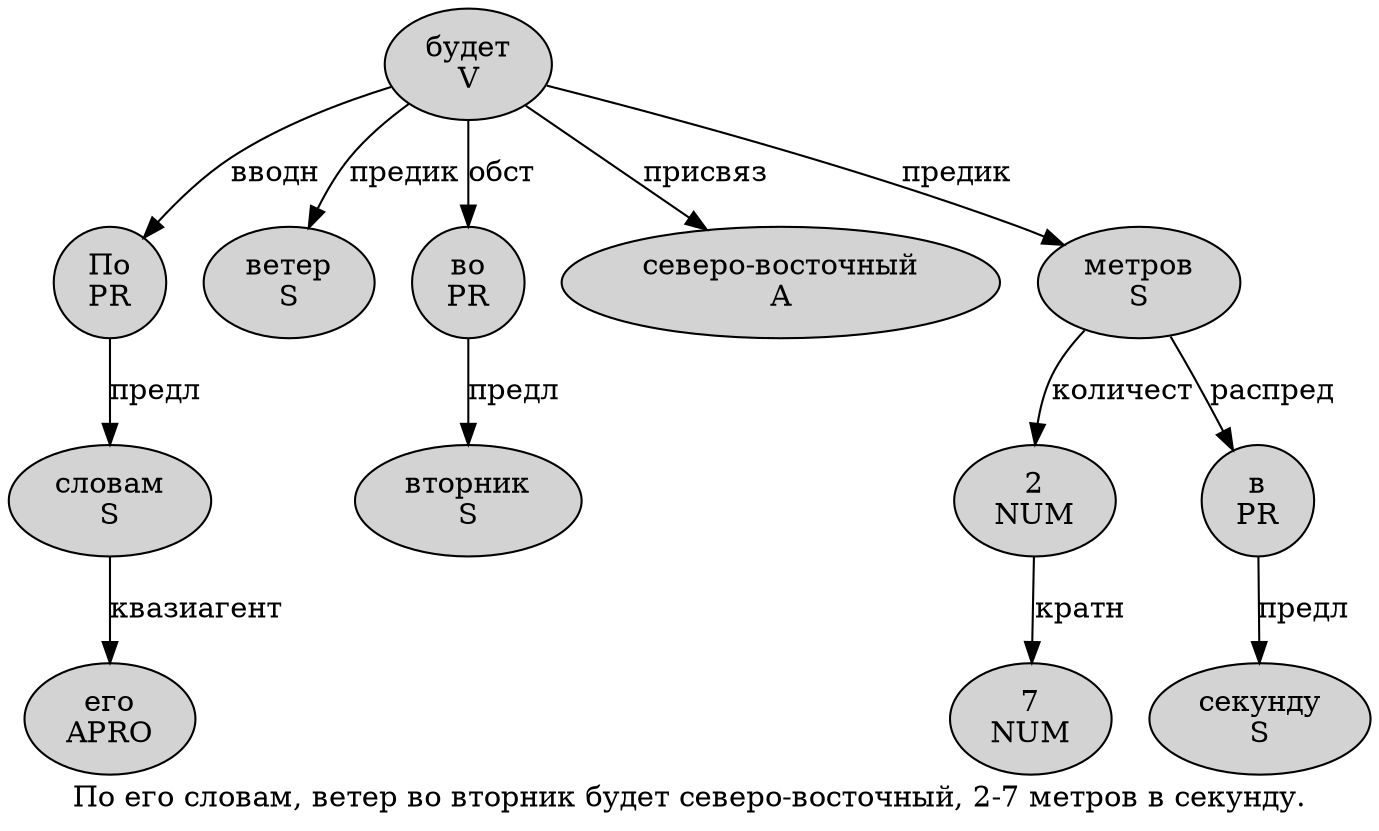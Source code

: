 digraph SENTENCE_899 {
	graph [label="По его словам, ветер во вторник будет северо-восточный, 2-7 метров в секунду."]
	node [style=filled]
		0 [label="По
PR" color="" fillcolor=lightgray penwidth=1 shape=ellipse]
		1 [label="его
APRO" color="" fillcolor=lightgray penwidth=1 shape=ellipse]
		2 [label="словам
S" color="" fillcolor=lightgray penwidth=1 shape=ellipse]
		4 [label="ветер
S" color="" fillcolor=lightgray penwidth=1 shape=ellipse]
		5 [label="во
PR" color="" fillcolor=lightgray penwidth=1 shape=ellipse]
		6 [label="вторник
S" color="" fillcolor=lightgray penwidth=1 shape=ellipse]
		7 [label="будет
V" color="" fillcolor=lightgray penwidth=1 shape=ellipse]
		8 [label="северо-восточный
A" color="" fillcolor=lightgray penwidth=1 shape=ellipse]
		10 [label="2
NUM" color="" fillcolor=lightgray penwidth=1 shape=ellipse]
		12 [label="7
NUM" color="" fillcolor=lightgray penwidth=1 shape=ellipse]
		13 [label="метров
S" color="" fillcolor=lightgray penwidth=1 shape=ellipse]
		14 [label="в
PR" color="" fillcolor=lightgray penwidth=1 shape=ellipse]
		15 [label="секунду
S" color="" fillcolor=lightgray penwidth=1 shape=ellipse]
			10 -> 12 [label="кратн"]
			14 -> 15 [label="предл"]
			7 -> 0 [label="вводн"]
			7 -> 4 [label="предик"]
			7 -> 5 [label="обст"]
			7 -> 8 [label="присвяз"]
			7 -> 13 [label="предик"]
			5 -> 6 [label="предл"]
			2 -> 1 [label="квазиагент"]
			13 -> 10 [label="количест"]
			13 -> 14 [label="распред"]
			0 -> 2 [label="предл"]
}